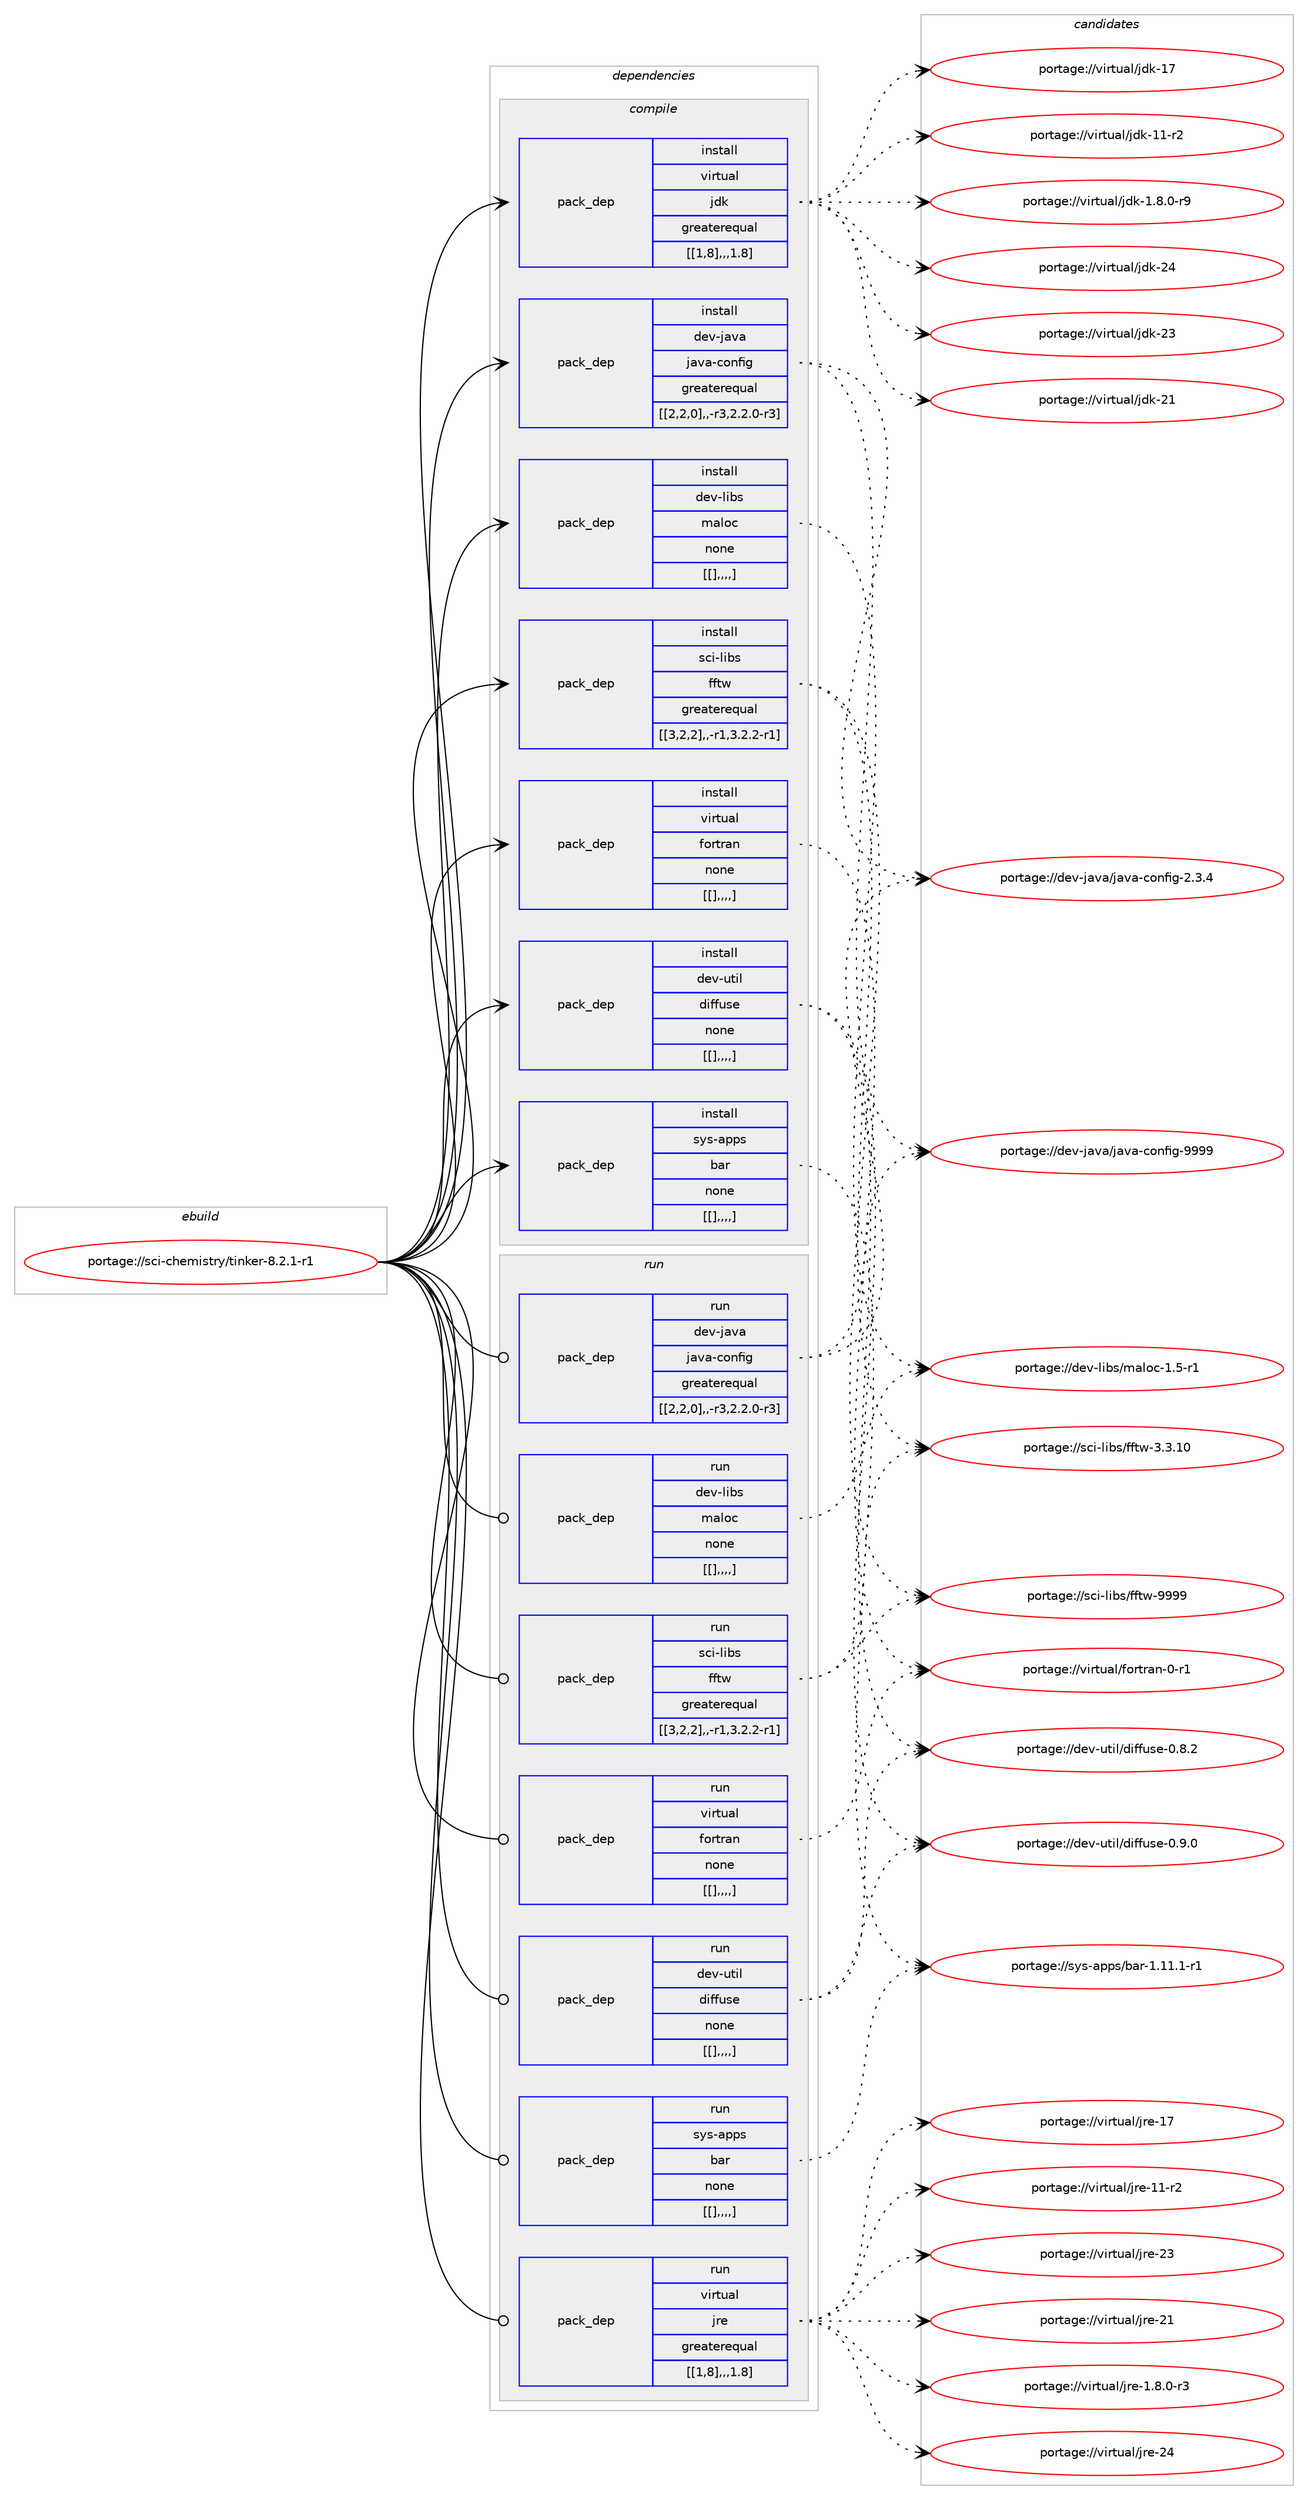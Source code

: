 digraph prolog {

# *************
# Graph options
# *************

newrank=true;
concentrate=true;
compound=true;
graph [rankdir=LR,fontname=Helvetica,fontsize=10,ranksep=1.5];#, ranksep=2.5, nodesep=0.2];
edge  [arrowhead=vee];
node  [fontname=Helvetica,fontsize=10];

# **********
# The ebuild
# **********

subgraph cluster_leftcol {
color=gray;
label=<<i>ebuild</i>>;
id [label="portage://sci-chemistry/tinker-8.2.1-r1", color=red, width=4, href="../sci-chemistry/tinker-8.2.1-r1.svg"];
}

# ****************
# The dependencies
# ****************

subgraph cluster_midcol {
color=gray;
label=<<i>dependencies</i>>;
subgraph cluster_compile {
fillcolor="#eeeeee";
style=filled;
label=<<i>compile</i>>;
subgraph pack293143 {
dependency403883 [label=<<TABLE BORDER="0" CELLBORDER="1" CELLSPACING="0" CELLPADDING="4" WIDTH="220"><TR><TD ROWSPAN="6" CELLPADDING="30">pack_dep</TD></TR><TR><TD WIDTH="110">install</TD></TR><TR><TD>dev-java</TD></TR><TR><TD>java-config</TD></TR><TR><TD>greaterequal</TD></TR><TR><TD>[[2,2,0],,-r3,2.2.0-r3]</TD></TR></TABLE>>, shape=none, color=blue];
}
id:e -> dependency403883:w [weight=20,style="solid",arrowhead="vee"];
subgraph pack293144 {
dependency403884 [label=<<TABLE BORDER="0" CELLBORDER="1" CELLSPACING="0" CELLPADDING="4" WIDTH="220"><TR><TD ROWSPAN="6" CELLPADDING="30">pack_dep</TD></TR><TR><TD WIDTH="110">install</TD></TR><TR><TD>dev-libs</TD></TR><TR><TD>maloc</TD></TR><TR><TD>none</TD></TR><TR><TD>[[],,,,]</TD></TR></TABLE>>, shape=none, color=blue];
}
id:e -> dependency403884:w [weight=20,style="solid",arrowhead="vee"];
subgraph pack293145 {
dependency403885 [label=<<TABLE BORDER="0" CELLBORDER="1" CELLSPACING="0" CELLPADDING="4" WIDTH="220"><TR><TD ROWSPAN="6" CELLPADDING="30">pack_dep</TD></TR><TR><TD WIDTH="110">install</TD></TR><TR><TD>sci-libs</TD></TR><TR><TD>fftw</TD></TR><TR><TD>greaterequal</TD></TR><TR><TD>[[3,2,2],,-r1,3.2.2-r1]</TD></TR></TABLE>>, shape=none, color=blue];
}
id:e -> dependency403885:w [weight=20,style="solid",arrowhead="vee"];
subgraph pack293146 {
dependency403886 [label=<<TABLE BORDER="0" CELLBORDER="1" CELLSPACING="0" CELLPADDING="4" WIDTH="220"><TR><TD ROWSPAN="6" CELLPADDING="30">pack_dep</TD></TR><TR><TD WIDTH="110">install</TD></TR><TR><TD>virtual</TD></TR><TR><TD>fortran</TD></TR><TR><TD>none</TD></TR><TR><TD>[[],,,,]</TD></TR></TABLE>>, shape=none, color=blue];
}
id:e -> dependency403886:w [weight=20,style="solid",arrowhead="vee"];
subgraph pack293147 {
dependency403887 [label=<<TABLE BORDER="0" CELLBORDER="1" CELLSPACING="0" CELLPADDING="4" WIDTH="220"><TR><TD ROWSPAN="6" CELLPADDING="30">pack_dep</TD></TR><TR><TD WIDTH="110">install</TD></TR><TR><TD>virtual</TD></TR><TR><TD>jdk</TD></TR><TR><TD>greaterequal</TD></TR><TR><TD>[[1,8],,,1.8]</TD></TR></TABLE>>, shape=none, color=blue];
}
id:e -> dependency403887:w [weight=20,style="solid",arrowhead="vee"];
subgraph pack293148 {
dependency403888 [label=<<TABLE BORDER="0" CELLBORDER="1" CELLSPACING="0" CELLPADDING="4" WIDTH="220"><TR><TD ROWSPAN="6" CELLPADDING="30">pack_dep</TD></TR><TR><TD WIDTH="110">install</TD></TR><TR><TD>dev-util</TD></TR><TR><TD>diffuse</TD></TR><TR><TD>none</TD></TR><TR><TD>[[],,,,]</TD></TR></TABLE>>, shape=none, color=blue];
}
id:e -> dependency403888:w [weight=20,style="solid",arrowhead="vee"];
subgraph pack293149 {
dependency403889 [label=<<TABLE BORDER="0" CELLBORDER="1" CELLSPACING="0" CELLPADDING="4" WIDTH="220"><TR><TD ROWSPAN="6" CELLPADDING="30">pack_dep</TD></TR><TR><TD WIDTH="110">install</TD></TR><TR><TD>sys-apps</TD></TR><TR><TD>bar</TD></TR><TR><TD>none</TD></TR><TR><TD>[[],,,,]</TD></TR></TABLE>>, shape=none, color=blue];
}
id:e -> dependency403889:w [weight=20,style="solid",arrowhead="vee"];
}
subgraph cluster_compileandrun {
fillcolor="#eeeeee";
style=filled;
label=<<i>compile and run</i>>;
}
subgraph cluster_run {
fillcolor="#eeeeee";
style=filled;
label=<<i>run</i>>;
subgraph pack293150 {
dependency403890 [label=<<TABLE BORDER="0" CELLBORDER="1" CELLSPACING="0" CELLPADDING="4" WIDTH="220"><TR><TD ROWSPAN="6" CELLPADDING="30">pack_dep</TD></TR><TR><TD WIDTH="110">run</TD></TR><TR><TD>dev-java</TD></TR><TR><TD>java-config</TD></TR><TR><TD>greaterequal</TD></TR><TR><TD>[[2,2,0],,-r3,2.2.0-r3]</TD></TR></TABLE>>, shape=none, color=blue];
}
id:e -> dependency403890:w [weight=20,style="solid",arrowhead="odot"];
subgraph pack293151 {
dependency403891 [label=<<TABLE BORDER="0" CELLBORDER="1" CELLSPACING="0" CELLPADDING="4" WIDTH="220"><TR><TD ROWSPAN="6" CELLPADDING="30">pack_dep</TD></TR><TR><TD WIDTH="110">run</TD></TR><TR><TD>dev-libs</TD></TR><TR><TD>maloc</TD></TR><TR><TD>none</TD></TR><TR><TD>[[],,,,]</TD></TR></TABLE>>, shape=none, color=blue];
}
id:e -> dependency403891:w [weight=20,style="solid",arrowhead="odot"];
subgraph pack293152 {
dependency403892 [label=<<TABLE BORDER="0" CELLBORDER="1" CELLSPACING="0" CELLPADDING="4" WIDTH="220"><TR><TD ROWSPAN="6" CELLPADDING="30">pack_dep</TD></TR><TR><TD WIDTH="110">run</TD></TR><TR><TD>sci-libs</TD></TR><TR><TD>fftw</TD></TR><TR><TD>greaterequal</TD></TR><TR><TD>[[3,2,2],,-r1,3.2.2-r1]</TD></TR></TABLE>>, shape=none, color=blue];
}
id:e -> dependency403892:w [weight=20,style="solid",arrowhead="odot"];
subgraph pack293153 {
dependency403893 [label=<<TABLE BORDER="0" CELLBORDER="1" CELLSPACING="0" CELLPADDING="4" WIDTH="220"><TR><TD ROWSPAN="6" CELLPADDING="30">pack_dep</TD></TR><TR><TD WIDTH="110">run</TD></TR><TR><TD>virtual</TD></TR><TR><TD>fortran</TD></TR><TR><TD>none</TD></TR><TR><TD>[[],,,,]</TD></TR></TABLE>>, shape=none, color=blue];
}
id:e -> dependency403893:w [weight=20,style="solid",arrowhead="odot"];
subgraph pack293154 {
dependency403894 [label=<<TABLE BORDER="0" CELLBORDER="1" CELLSPACING="0" CELLPADDING="4" WIDTH="220"><TR><TD ROWSPAN="6" CELLPADDING="30">pack_dep</TD></TR><TR><TD WIDTH="110">run</TD></TR><TR><TD>virtual</TD></TR><TR><TD>jre</TD></TR><TR><TD>greaterequal</TD></TR><TR><TD>[[1,8],,,1.8]</TD></TR></TABLE>>, shape=none, color=blue];
}
id:e -> dependency403894:w [weight=20,style="solid",arrowhead="odot"];
subgraph pack293155 {
dependency403895 [label=<<TABLE BORDER="0" CELLBORDER="1" CELLSPACING="0" CELLPADDING="4" WIDTH="220"><TR><TD ROWSPAN="6" CELLPADDING="30">pack_dep</TD></TR><TR><TD WIDTH="110">run</TD></TR><TR><TD>dev-util</TD></TR><TR><TD>diffuse</TD></TR><TR><TD>none</TD></TR><TR><TD>[[],,,,]</TD></TR></TABLE>>, shape=none, color=blue];
}
id:e -> dependency403895:w [weight=20,style="solid",arrowhead="odot"];
subgraph pack293156 {
dependency403896 [label=<<TABLE BORDER="0" CELLBORDER="1" CELLSPACING="0" CELLPADDING="4" WIDTH="220"><TR><TD ROWSPAN="6" CELLPADDING="30">pack_dep</TD></TR><TR><TD WIDTH="110">run</TD></TR><TR><TD>sys-apps</TD></TR><TR><TD>bar</TD></TR><TR><TD>none</TD></TR><TR><TD>[[],,,,]</TD></TR></TABLE>>, shape=none, color=blue];
}
id:e -> dependency403896:w [weight=20,style="solid",arrowhead="odot"];
}
}

# **************
# The candidates
# **************

subgraph cluster_choices {
rank=same;
color=gray;
label=<<i>candidates</i>>;

subgraph choice293143 {
color=black;
nodesep=1;
choice10010111845106971189747106971189745991111101021051034557575757 [label="portage://dev-java/java-config-9999", color=red, width=4,href="../dev-java/java-config-9999.svg"];
choice1001011184510697118974710697118974599111110102105103455046514652 [label="portage://dev-java/java-config-2.3.4", color=red, width=4,href="../dev-java/java-config-2.3.4.svg"];
dependency403883:e -> choice10010111845106971189747106971189745991111101021051034557575757:w [style=dotted,weight="100"];
dependency403883:e -> choice1001011184510697118974710697118974599111110102105103455046514652:w [style=dotted,weight="100"];
}
subgraph choice293144 {
color=black;
nodesep=1;
choice1001011184510810598115471099710811199454946534511449 [label="portage://dev-libs/maloc-1.5-r1", color=red, width=4,href="../dev-libs/maloc-1.5-r1.svg"];
dependency403884:e -> choice1001011184510810598115471099710811199454946534511449:w [style=dotted,weight="100"];
}
subgraph choice293145 {
color=black;
nodesep=1;
choice115991054510810598115471021021161194557575757 [label="portage://sci-libs/fftw-9999", color=red, width=4,href="../sci-libs/fftw-9999.svg"];
choice1159910545108105981154710210211611945514651464948 [label="portage://sci-libs/fftw-3.3.10", color=red, width=4,href="../sci-libs/fftw-3.3.10.svg"];
dependency403885:e -> choice115991054510810598115471021021161194557575757:w [style=dotted,weight="100"];
dependency403885:e -> choice1159910545108105981154710210211611945514651464948:w [style=dotted,weight="100"];
}
subgraph choice293146 {
color=black;
nodesep=1;
choice11810511411611797108471021111141161149711045484511449 [label="portage://virtual/fortran-0-r1", color=red, width=4,href="../virtual/fortran-0-r1.svg"];
dependency403886:e -> choice11810511411611797108471021111141161149711045484511449:w [style=dotted,weight="100"];
}
subgraph choice293147 {
color=black;
nodesep=1;
choice1181051141161179710847106100107455052 [label="portage://virtual/jdk-24", color=red, width=4,href="../virtual/jdk-24.svg"];
choice1181051141161179710847106100107455051 [label="portage://virtual/jdk-23", color=red, width=4,href="../virtual/jdk-23.svg"];
choice1181051141161179710847106100107455049 [label="portage://virtual/jdk-21", color=red, width=4,href="../virtual/jdk-21.svg"];
choice1181051141161179710847106100107454955 [label="portage://virtual/jdk-17", color=red, width=4,href="../virtual/jdk-17.svg"];
choice11810511411611797108471061001074549494511450 [label="portage://virtual/jdk-11-r2", color=red, width=4,href="../virtual/jdk-11-r2.svg"];
choice11810511411611797108471061001074549465646484511457 [label="portage://virtual/jdk-1.8.0-r9", color=red, width=4,href="../virtual/jdk-1.8.0-r9.svg"];
dependency403887:e -> choice1181051141161179710847106100107455052:w [style=dotted,weight="100"];
dependency403887:e -> choice1181051141161179710847106100107455051:w [style=dotted,weight="100"];
dependency403887:e -> choice1181051141161179710847106100107455049:w [style=dotted,weight="100"];
dependency403887:e -> choice1181051141161179710847106100107454955:w [style=dotted,weight="100"];
dependency403887:e -> choice11810511411611797108471061001074549494511450:w [style=dotted,weight="100"];
dependency403887:e -> choice11810511411611797108471061001074549465646484511457:w [style=dotted,weight="100"];
}
subgraph choice293148 {
color=black;
nodesep=1;
choice1001011184511711610510847100105102102117115101454846574648 [label="portage://dev-util/diffuse-0.9.0", color=red, width=4,href="../dev-util/diffuse-0.9.0.svg"];
choice1001011184511711610510847100105102102117115101454846564650 [label="portage://dev-util/diffuse-0.8.2", color=red, width=4,href="../dev-util/diffuse-0.8.2.svg"];
dependency403888:e -> choice1001011184511711610510847100105102102117115101454846574648:w [style=dotted,weight="100"];
dependency403888:e -> choice1001011184511711610510847100105102102117115101454846564650:w [style=dotted,weight="100"];
}
subgraph choice293149 {
color=black;
nodesep=1;
choice1151211154597112112115479897114454946494946494511449 [label="portage://sys-apps/bar-1.11.1-r1", color=red, width=4,href="../sys-apps/bar-1.11.1-r1.svg"];
dependency403889:e -> choice1151211154597112112115479897114454946494946494511449:w [style=dotted,weight="100"];
}
subgraph choice293150 {
color=black;
nodesep=1;
choice10010111845106971189747106971189745991111101021051034557575757 [label="portage://dev-java/java-config-9999", color=red, width=4,href="../dev-java/java-config-9999.svg"];
choice1001011184510697118974710697118974599111110102105103455046514652 [label="portage://dev-java/java-config-2.3.4", color=red, width=4,href="../dev-java/java-config-2.3.4.svg"];
dependency403890:e -> choice10010111845106971189747106971189745991111101021051034557575757:w [style=dotted,weight="100"];
dependency403890:e -> choice1001011184510697118974710697118974599111110102105103455046514652:w [style=dotted,weight="100"];
}
subgraph choice293151 {
color=black;
nodesep=1;
choice1001011184510810598115471099710811199454946534511449 [label="portage://dev-libs/maloc-1.5-r1", color=red, width=4,href="../dev-libs/maloc-1.5-r1.svg"];
dependency403891:e -> choice1001011184510810598115471099710811199454946534511449:w [style=dotted,weight="100"];
}
subgraph choice293152 {
color=black;
nodesep=1;
choice115991054510810598115471021021161194557575757 [label="portage://sci-libs/fftw-9999", color=red, width=4,href="../sci-libs/fftw-9999.svg"];
choice1159910545108105981154710210211611945514651464948 [label="portage://sci-libs/fftw-3.3.10", color=red, width=4,href="../sci-libs/fftw-3.3.10.svg"];
dependency403892:e -> choice115991054510810598115471021021161194557575757:w [style=dotted,weight="100"];
dependency403892:e -> choice1159910545108105981154710210211611945514651464948:w [style=dotted,weight="100"];
}
subgraph choice293153 {
color=black;
nodesep=1;
choice11810511411611797108471021111141161149711045484511449 [label="portage://virtual/fortran-0-r1", color=red, width=4,href="../virtual/fortran-0-r1.svg"];
dependency403893:e -> choice11810511411611797108471021111141161149711045484511449:w [style=dotted,weight="100"];
}
subgraph choice293154 {
color=black;
nodesep=1;
choice1181051141161179710847106114101455052 [label="portage://virtual/jre-24", color=red, width=4,href="../virtual/jre-24.svg"];
choice1181051141161179710847106114101455051 [label="portage://virtual/jre-23", color=red, width=4,href="../virtual/jre-23.svg"];
choice1181051141161179710847106114101455049 [label="portage://virtual/jre-21", color=red, width=4,href="../virtual/jre-21.svg"];
choice1181051141161179710847106114101454955 [label="portage://virtual/jre-17", color=red, width=4,href="../virtual/jre-17.svg"];
choice11810511411611797108471061141014549494511450 [label="portage://virtual/jre-11-r2", color=red, width=4,href="../virtual/jre-11-r2.svg"];
choice11810511411611797108471061141014549465646484511451 [label="portage://virtual/jre-1.8.0-r3", color=red, width=4,href="../virtual/jre-1.8.0-r3.svg"];
dependency403894:e -> choice1181051141161179710847106114101455052:w [style=dotted,weight="100"];
dependency403894:e -> choice1181051141161179710847106114101455051:w [style=dotted,weight="100"];
dependency403894:e -> choice1181051141161179710847106114101455049:w [style=dotted,weight="100"];
dependency403894:e -> choice1181051141161179710847106114101454955:w [style=dotted,weight="100"];
dependency403894:e -> choice11810511411611797108471061141014549494511450:w [style=dotted,weight="100"];
dependency403894:e -> choice11810511411611797108471061141014549465646484511451:w [style=dotted,weight="100"];
}
subgraph choice293155 {
color=black;
nodesep=1;
choice1001011184511711610510847100105102102117115101454846574648 [label="portage://dev-util/diffuse-0.9.0", color=red, width=4,href="../dev-util/diffuse-0.9.0.svg"];
choice1001011184511711610510847100105102102117115101454846564650 [label="portage://dev-util/diffuse-0.8.2", color=red, width=4,href="../dev-util/diffuse-0.8.2.svg"];
dependency403895:e -> choice1001011184511711610510847100105102102117115101454846574648:w [style=dotted,weight="100"];
dependency403895:e -> choice1001011184511711610510847100105102102117115101454846564650:w [style=dotted,weight="100"];
}
subgraph choice293156 {
color=black;
nodesep=1;
choice1151211154597112112115479897114454946494946494511449 [label="portage://sys-apps/bar-1.11.1-r1", color=red, width=4,href="../sys-apps/bar-1.11.1-r1.svg"];
dependency403896:e -> choice1151211154597112112115479897114454946494946494511449:w [style=dotted,weight="100"];
}
}

}
